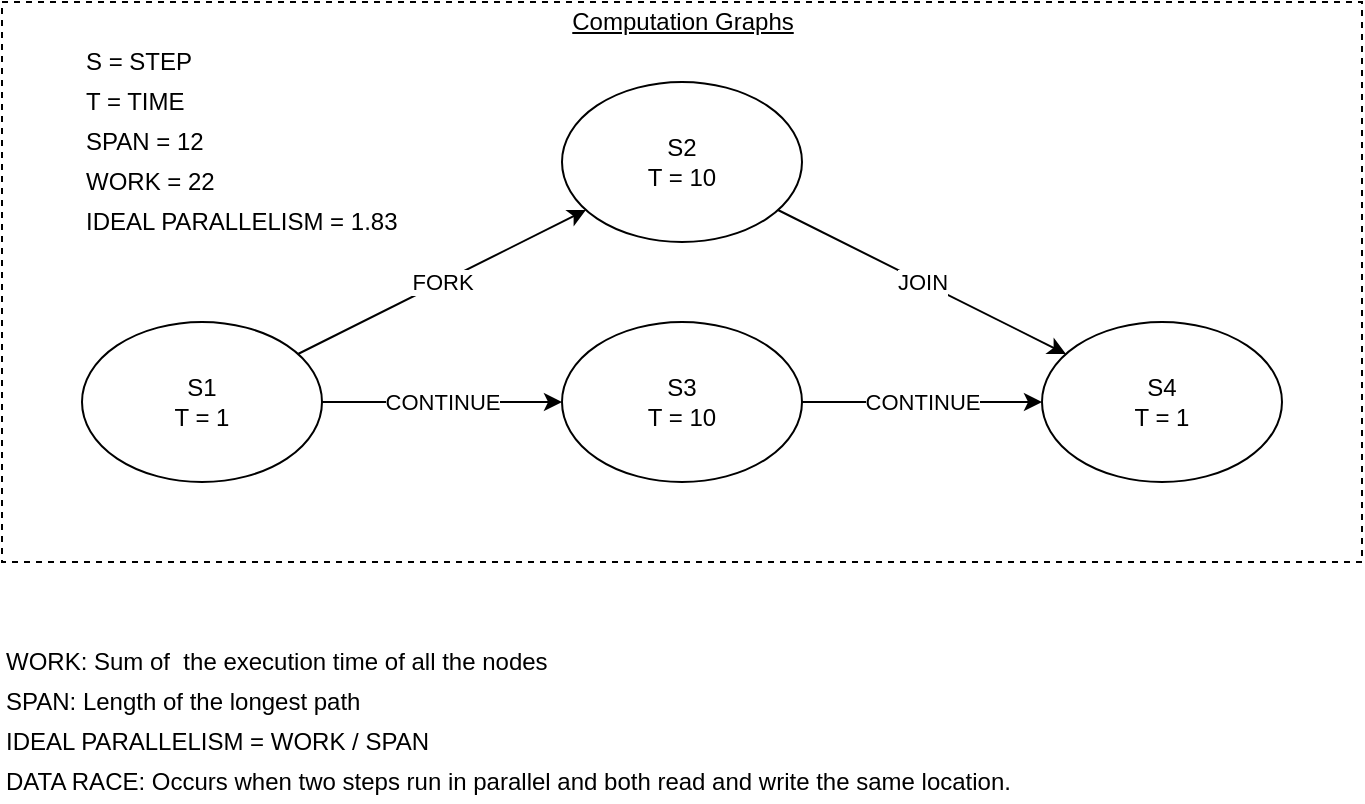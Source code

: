 <mxfile>
    <diagram id="9srZeF_2K8dzy4UU1tZs" name="Page-1">
        <mxGraphModel dx="809" dy="525" grid="1" gridSize="10" guides="1" tooltips="1" connect="1" arrows="1" fold="1" page="1" pageScale="1" pageWidth="1169" pageHeight="827" math="0" shadow="0">
            <root>
                <mxCell id="0"/>
                <mxCell id="1" parent="0"/>
                <mxCell id="BAJVRnPTz2S0GVdr2Hog-14" value="" style="rounded=0;whiteSpace=wrap;html=1;glass=0;dashed=1;labelBackgroundColor=#ffffff;fillColor=none;" parent="1" vertex="1">
                    <mxGeometry x="40" y="40" width="680" height="280" as="geometry"/>
                </mxCell>
                <mxCell id="BAJVRnPTz2S0GVdr2Hog-6" value="FORK" style="edgeStyle=none;rounded=0;orthogonalLoop=1;jettySize=auto;html=1;" parent="1" source="BAJVRnPTz2S0GVdr2Hog-1" target="BAJVRnPTz2S0GVdr2Hog-2" edge="1">
                    <mxGeometry relative="1" as="geometry"/>
                </mxCell>
                <mxCell id="BAJVRnPTz2S0GVdr2Hog-7" value="CONTINUE" style="edgeStyle=none;rounded=0;orthogonalLoop=1;jettySize=auto;html=1;" parent="1" source="BAJVRnPTz2S0GVdr2Hog-1" target="BAJVRnPTz2S0GVdr2Hog-3" edge="1">
                    <mxGeometry relative="1" as="geometry"/>
                </mxCell>
                <mxCell id="BAJVRnPTz2S0GVdr2Hog-1" value="S1&lt;br&gt;T = 1" style="ellipse;whiteSpace=wrap;html=1;" parent="1" vertex="1">
                    <mxGeometry x="80" y="200" width="120" height="80" as="geometry"/>
                </mxCell>
                <mxCell id="BAJVRnPTz2S0GVdr2Hog-10" value="JOIN" style="edgeStyle=none;rounded=0;orthogonalLoop=1;jettySize=auto;html=1;" parent="1" source="BAJVRnPTz2S0GVdr2Hog-2" target="BAJVRnPTz2S0GVdr2Hog-8" edge="1">
                    <mxGeometry relative="1" as="geometry"/>
                </mxCell>
                <mxCell id="BAJVRnPTz2S0GVdr2Hog-2" value="S2&lt;br&gt;T = 10" style="ellipse;whiteSpace=wrap;html=1;" parent="1" vertex="1">
                    <mxGeometry x="320" y="80" width="120" height="80" as="geometry"/>
                </mxCell>
                <mxCell id="BAJVRnPTz2S0GVdr2Hog-9" value="CONTINUE" style="edgeStyle=none;rounded=0;orthogonalLoop=1;jettySize=auto;html=1;" parent="1" source="BAJVRnPTz2S0GVdr2Hog-3" target="BAJVRnPTz2S0GVdr2Hog-8" edge="1">
                    <mxGeometry relative="1" as="geometry"/>
                </mxCell>
                <mxCell id="BAJVRnPTz2S0GVdr2Hog-3" value="S3&lt;br&gt;T = 10" style="ellipse;whiteSpace=wrap;html=1;" parent="1" vertex="1">
                    <mxGeometry x="320" y="200" width="120" height="80" as="geometry"/>
                </mxCell>
                <mxCell id="BAJVRnPTz2S0GVdr2Hog-8" value="S4&lt;br&gt;T = 1" style="ellipse;whiteSpace=wrap;html=1;" parent="1" vertex="1">
                    <mxGeometry x="560" y="200" width="120" height="80" as="geometry"/>
                </mxCell>
                <mxCell id="BAJVRnPTz2S0GVdr2Hog-12" value="T = TIME" style="text;html=1;align=left;verticalAlign=middle;resizable=0;points=[];autosize=1;" parent="1" vertex="1">
                    <mxGeometry x="80" y="80" width="60" height="20" as="geometry"/>
                </mxCell>
                <mxCell id="BAJVRnPTz2S0GVdr2Hog-17" value="WORK: Sum of&amp;nbsp; the execution time of all the nodes" style="text;html=1;align=left;verticalAlign=middle;resizable=0;points=[];autosize=1;" parent="1" vertex="1">
                    <mxGeometry x="40" y="360" width="290" height="20" as="geometry"/>
                </mxCell>
                <mxCell id="BAJVRnPTz2S0GVdr2Hog-18" value="SPAN: Length of the longest path" style="text;html=1;align=left;verticalAlign=middle;resizable=0;points=[];autosize=1;" parent="1" vertex="1">
                    <mxGeometry x="40" y="380" width="190" height="20" as="geometry"/>
                </mxCell>
                <mxCell id="BAJVRnPTz2S0GVdr2Hog-20" value="WORK = 22" style="text;html=1;align=left;verticalAlign=middle;resizable=0;points=[];autosize=1;" parent="1" vertex="1">
                    <mxGeometry x="80" y="120" width="80" height="20" as="geometry"/>
                </mxCell>
                <mxCell id="BAJVRnPTz2S0GVdr2Hog-21" value="SPAN = 12" style="text;html=1;align=left;verticalAlign=middle;resizable=0;points=[];autosize=1;" parent="1" vertex="1">
                    <mxGeometry x="80" y="100" width="70" height="20" as="geometry"/>
                </mxCell>
                <mxCell id="BAJVRnPTz2S0GVdr2Hog-22" value="IDEAL PARALLELISM = WORK / SPAN" style="text;html=1;align=left;verticalAlign=middle;resizable=0;points=[];autosize=1;" parent="1" vertex="1">
                    <mxGeometry x="40" y="400" width="230" height="20" as="geometry"/>
                </mxCell>
                <mxCell id="BAJVRnPTz2S0GVdr2Hog-23" value="&lt;u&gt;Computation Graphs&lt;/u&gt;" style="text;html=1;align=center;verticalAlign=middle;resizable=0;points=[];autosize=1;horizontal=1;" parent="1" vertex="1">
                    <mxGeometry x="315" y="40" width="130" height="20" as="geometry"/>
                </mxCell>
                <mxCell id="BAJVRnPTz2S0GVdr2Hog-24" value="S = STEP" style="text;html=1;align=left;verticalAlign=middle;resizable=0;points=[];autosize=1;" parent="1" vertex="1">
                    <mxGeometry x="80" y="60" width="70" height="20" as="geometry"/>
                </mxCell>
                <mxCell id="BAJVRnPTz2S0GVdr2Hog-25" value="DATA RACE: Occurs when two steps run in parallel and both read and write the same location." style="text;html=1;align=left;verticalAlign=middle;resizable=0;points=[];autosize=1;" parent="1" vertex="1">
                    <mxGeometry x="40" y="420" width="520" height="20" as="geometry"/>
                </mxCell>
                <mxCell id="2" value="IDEAL PARALLELISM = 1.83" style="text;html=1;align=left;verticalAlign=middle;resizable=0;points=[];autosize=1;" vertex="1" parent="1">
                    <mxGeometry x="80" y="140" width="170" height="20" as="geometry"/>
                </mxCell>
            </root>
        </mxGraphModel>
    </diagram>
</mxfile>